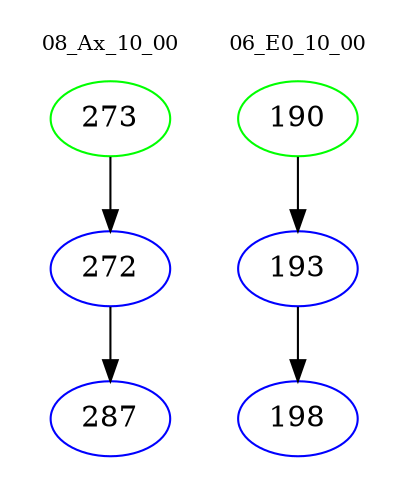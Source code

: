 digraph{
subgraph cluster_0 {
color = white
label = "08_Ax_10_00";
fontsize=10;
T0_273 [label="273", color="green"]
T0_273 -> T0_272 [color="black"]
T0_272 [label="272", color="blue"]
T0_272 -> T0_287 [color="black"]
T0_287 [label="287", color="blue"]
}
subgraph cluster_1 {
color = white
label = "06_E0_10_00";
fontsize=10;
T1_190 [label="190", color="green"]
T1_190 -> T1_193 [color="black"]
T1_193 [label="193", color="blue"]
T1_193 -> T1_198 [color="black"]
T1_198 [label="198", color="blue"]
}
}
